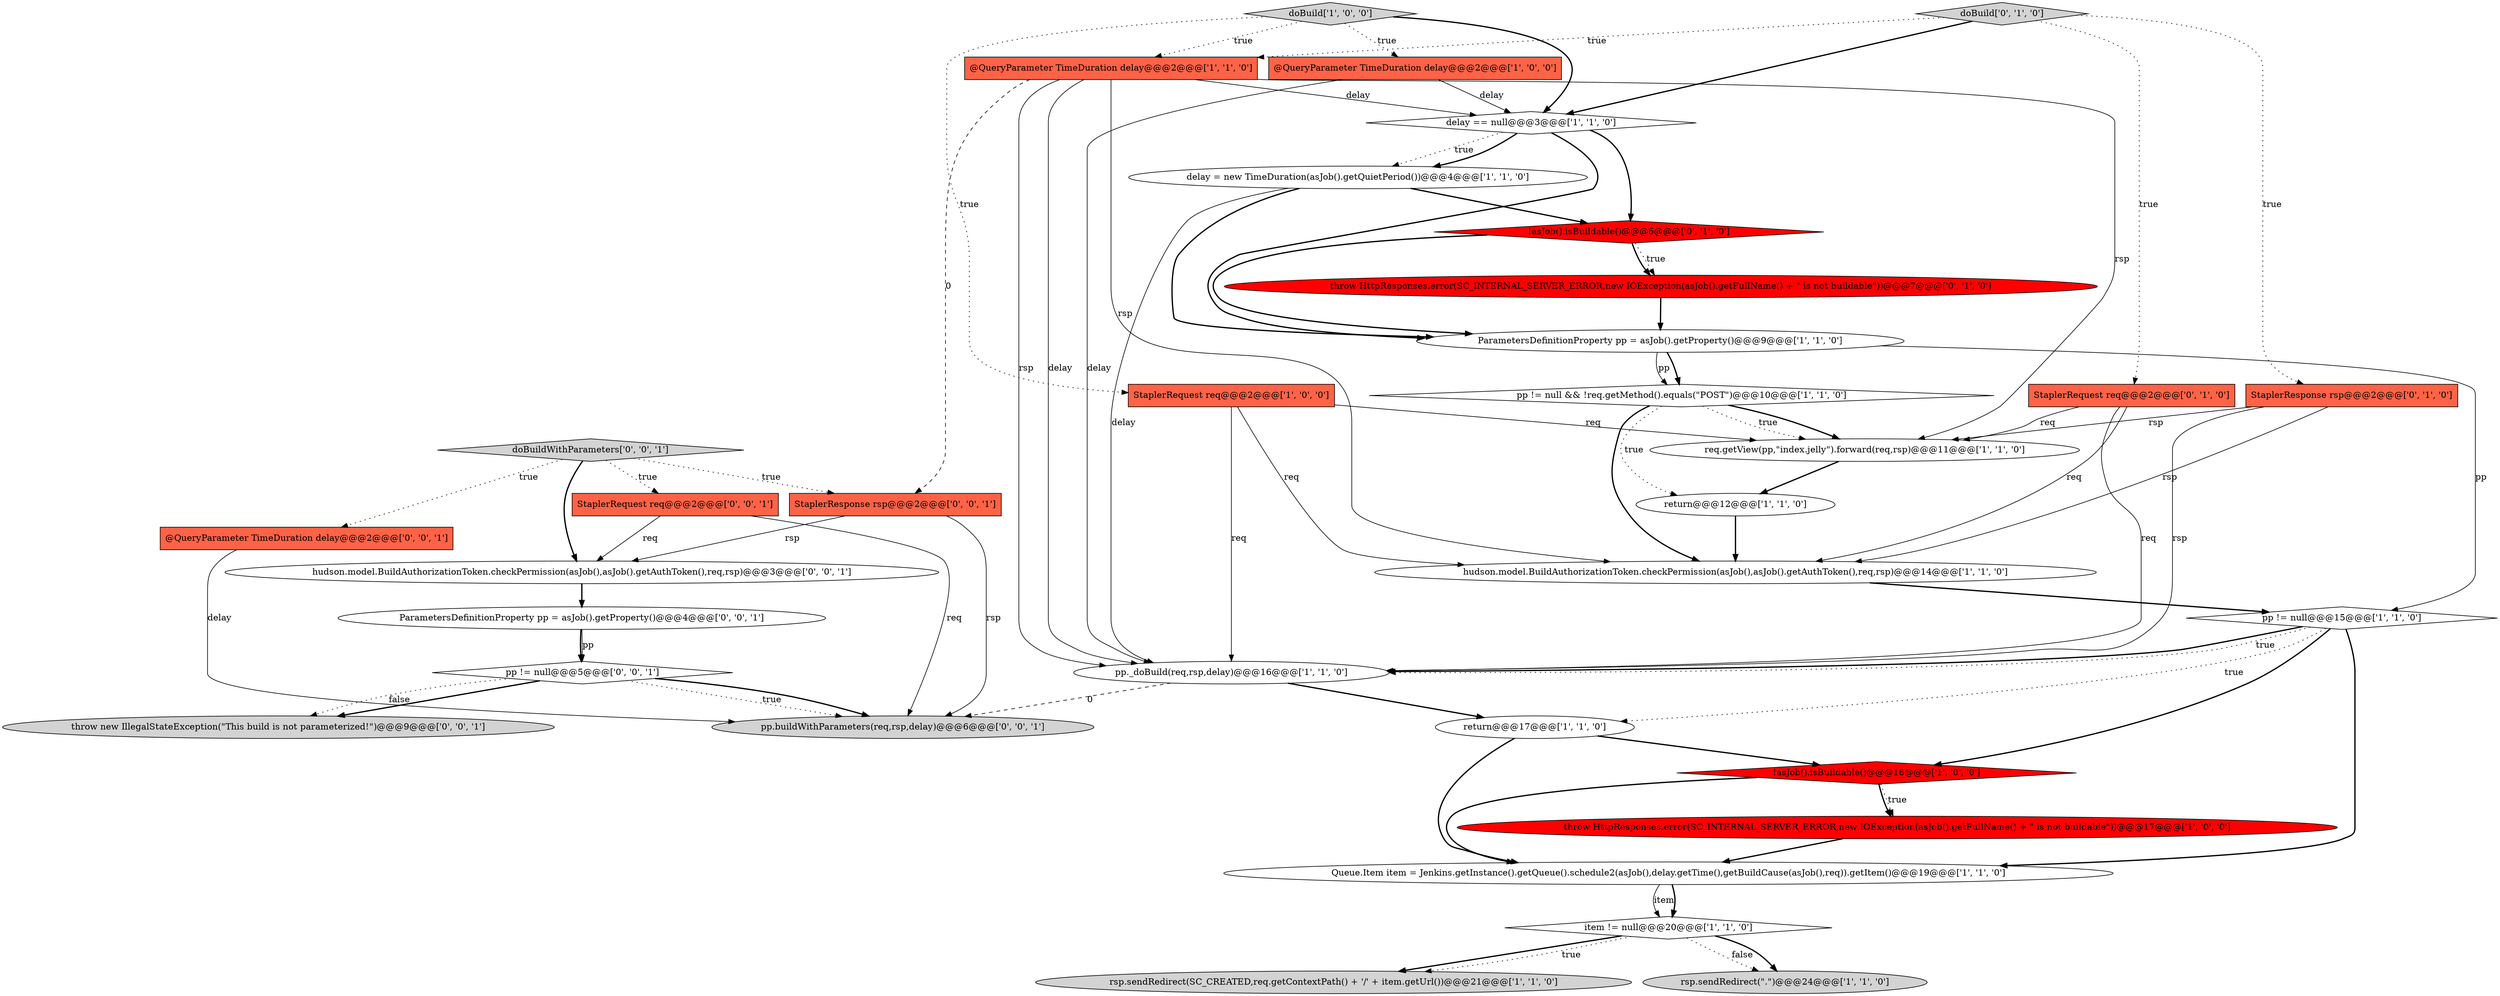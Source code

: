 digraph {
6 [style = filled, label = "hudson.model.BuildAuthorizationToken.checkPermission(asJob(),asJob().getAuthToken(),req,rsp)@@@14@@@['1', '1', '0']", fillcolor = white, shape = ellipse image = "AAA0AAABBB1BBB"];
7 [style = filled, label = "rsp.sendRedirect(SC_CREATED,req.getContextPath() + '/' + item.getUrl())@@@21@@@['1', '1', '0']", fillcolor = lightgray, shape = ellipse image = "AAA0AAABBB1BBB"];
11 [style = filled, label = "@QueryParameter TimeDuration delay@@@2@@@['1', '0', '0']", fillcolor = tomato, shape = box image = "AAA0AAABBB1BBB"];
27 [style = filled, label = "StaplerRequest req@@@2@@@['0', '0', '1']", fillcolor = tomato, shape = box image = "AAA0AAABBB3BBB"];
15 [style = filled, label = "ParametersDefinitionProperty pp = asJob().getProperty()@@@9@@@['1', '1', '0']", fillcolor = white, shape = ellipse image = "AAA0AAABBB1BBB"];
28 [style = filled, label = "@QueryParameter TimeDuration delay@@@2@@@['0', '0', '1']", fillcolor = tomato, shape = box image = "AAA0AAABBB3BBB"];
22 [style = filled, label = "StaplerRequest req@@@2@@@['0', '1', '0']", fillcolor = tomato, shape = box image = "AAA0AAABBB2BBB"];
23 [style = filled, label = "!asJob().isBuildable()@@@6@@@['0', '1', '0']", fillcolor = red, shape = diamond image = "AAA1AAABBB2BBB"];
14 [style = filled, label = "delay == null@@@3@@@['1', '1', '0']", fillcolor = white, shape = diamond image = "AAA0AAABBB1BBB"];
1 [style = filled, label = "item != null@@@20@@@['1', '1', '0']", fillcolor = white, shape = diamond image = "AAA0AAABBB1BBB"];
0 [style = filled, label = "pp._doBuild(req,rsp,delay)@@@16@@@['1', '1', '0']", fillcolor = white, shape = ellipse image = "AAA0AAABBB1BBB"];
31 [style = filled, label = "StaplerResponse rsp@@@2@@@['0', '0', '1']", fillcolor = tomato, shape = box image = "AAA0AAABBB3BBB"];
16 [style = filled, label = "@QueryParameter TimeDuration delay@@@2@@@['1', '1', '0']", fillcolor = tomato, shape = box image = "AAA0AAABBB1BBB"];
10 [style = filled, label = "doBuild['1', '0', '0']", fillcolor = lightgray, shape = diamond image = "AAA0AAABBB1BBB"];
9 [style = filled, label = "rsp.sendRedirect(\".\")@@@24@@@['1', '1', '0']", fillcolor = lightgray, shape = ellipse image = "AAA0AAABBB1BBB"];
20 [style = filled, label = "doBuild['0', '1', '0']", fillcolor = lightgray, shape = diamond image = "AAA0AAABBB2BBB"];
26 [style = filled, label = "hudson.model.BuildAuthorizationToken.checkPermission(asJob(),asJob().getAuthToken(),req,rsp)@@@3@@@['0', '0', '1']", fillcolor = white, shape = ellipse image = "AAA0AAABBB3BBB"];
33 [style = filled, label = "pp.buildWithParameters(req,rsp,delay)@@@6@@@['0', '0', '1']", fillcolor = lightgray, shape = ellipse image = "AAA0AAABBB3BBB"];
12 [style = filled, label = "delay = new TimeDuration(asJob().getQuietPeriod())@@@4@@@['1', '1', '0']", fillcolor = white, shape = ellipse image = "AAA0AAABBB1BBB"];
13 [style = filled, label = "return@@@12@@@['1', '1', '0']", fillcolor = white, shape = ellipse image = "AAA0AAABBB1BBB"];
8 [style = filled, label = "pp != null@@@15@@@['1', '1', '0']", fillcolor = white, shape = diamond image = "AAA0AAABBB1BBB"];
24 [style = filled, label = "throw HttpResponses.error(SC_INTERNAL_SERVER_ERROR,new IOException(asJob().getFullName() + \" is not buildable\"))@@@7@@@['0', '1', '0']", fillcolor = red, shape = ellipse image = "AAA1AAABBB2BBB"];
29 [style = filled, label = "throw new IllegalStateException(\"This build is not parameterized!\")@@@9@@@['0', '0', '1']", fillcolor = lightgray, shape = ellipse image = "AAA0AAABBB3BBB"];
4 [style = filled, label = "!asJob().isBuildable()@@@16@@@['1', '0', '0']", fillcolor = red, shape = diamond image = "AAA1AAABBB1BBB"];
3 [style = filled, label = "return@@@17@@@['1', '1', '0']", fillcolor = white, shape = ellipse image = "AAA0AAABBB1BBB"];
32 [style = filled, label = "pp != null@@@5@@@['0', '0', '1']", fillcolor = white, shape = diamond image = "AAA0AAABBB3BBB"];
5 [style = filled, label = "StaplerRequest req@@@2@@@['1', '0', '0']", fillcolor = tomato, shape = box image = "AAA0AAABBB1BBB"];
18 [style = filled, label = "throw HttpResponses.error(SC_INTERNAL_SERVER_ERROR,new IOException(asJob().getFullName() + \" is not buildable\"))@@@17@@@['1', '0', '0']", fillcolor = red, shape = ellipse image = "AAA1AAABBB1BBB"];
17 [style = filled, label = "req.getView(pp,\"index.jelly\").forward(req,rsp)@@@11@@@['1', '1', '0']", fillcolor = white, shape = ellipse image = "AAA0AAABBB1BBB"];
21 [style = filled, label = "StaplerResponse rsp@@@2@@@['0', '1', '0']", fillcolor = tomato, shape = box image = "AAA0AAABBB2BBB"];
19 [style = filled, label = "Queue.Item item = Jenkins.getInstance().getQueue().schedule2(asJob(),delay.getTime(),getBuildCause(asJob(),req)).getItem()@@@19@@@['1', '1', '0']", fillcolor = white, shape = ellipse image = "AAA0AAABBB1BBB"];
25 [style = filled, label = "doBuildWithParameters['0', '0', '1']", fillcolor = lightgray, shape = diamond image = "AAA0AAABBB3BBB"];
30 [style = filled, label = "ParametersDefinitionProperty pp = asJob().getProperty()@@@4@@@['0', '0', '1']", fillcolor = white, shape = ellipse image = "AAA0AAABBB3BBB"];
2 [style = filled, label = "pp != null && !req.getMethod().equals(\"POST\")@@@10@@@['1', '1', '0']", fillcolor = white, shape = diamond image = "AAA0AAABBB1BBB"];
2->17 [style = bold, label=""];
0->3 [style = bold, label=""];
4->18 [style = dotted, label="true"];
15->2 [style = bold, label=""];
14->12 [style = dotted, label="true"];
16->31 [style = dashed, label="0"];
16->17 [style = solid, label="rsp"];
10->14 [style = bold, label=""];
5->0 [style = solid, label="req"];
25->31 [style = dotted, label="true"];
2->6 [style = bold, label=""];
8->19 [style = bold, label=""];
2->17 [style = dotted, label="true"];
15->8 [style = solid, label="pp"];
1->9 [style = dotted, label="false"];
16->0 [style = solid, label="rsp"];
30->32 [style = solid, label="pp"];
12->15 [style = bold, label=""];
4->19 [style = bold, label=""];
18->19 [style = bold, label=""];
23->15 [style = bold, label=""];
30->32 [style = bold, label=""];
5->17 [style = solid, label="req"];
25->28 [style = dotted, label="true"];
4->18 [style = bold, label=""];
20->21 [style = dotted, label="true"];
16->14 [style = solid, label="delay"];
16->0 [style = solid, label="delay"];
31->33 [style = solid, label="rsp"];
20->14 [style = bold, label=""];
10->5 [style = dotted, label="true"];
3->4 [style = bold, label=""];
1->7 [style = bold, label=""];
8->3 [style = dotted, label="true"];
32->33 [style = dotted, label="true"];
1->9 [style = bold, label=""];
32->33 [style = bold, label=""];
21->17 [style = solid, label="rsp"];
26->30 [style = bold, label=""];
1->7 [style = dotted, label="true"];
19->1 [style = solid, label="item"];
22->17 [style = solid, label="req"];
8->0 [style = bold, label=""];
32->29 [style = bold, label=""];
19->1 [style = bold, label=""];
23->24 [style = bold, label=""];
11->14 [style = solid, label="delay"];
12->0 [style = solid, label="delay"];
22->0 [style = solid, label="req"];
11->0 [style = solid, label="delay"];
22->6 [style = solid, label="req"];
32->29 [style = dotted, label="false"];
10->11 [style = dotted, label="true"];
31->26 [style = solid, label="rsp"];
14->23 [style = bold, label=""];
3->19 [style = bold, label=""];
15->2 [style = solid, label="pp"];
0->33 [style = dashed, label="0"];
14->12 [style = bold, label=""];
6->8 [style = bold, label=""];
25->26 [style = bold, label=""];
21->6 [style = solid, label="rsp"];
8->0 [style = dotted, label="true"];
14->15 [style = bold, label=""];
21->0 [style = solid, label="rsp"];
20->22 [style = dotted, label="true"];
5->6 [style = solid, label="req"];
17->13 [style = bold, label=""];
13->6 [style = bold, label=""];
27->26 [style = solid, label="req"];
16->6 [style = solid, label="rsp"];
25->27 [style = dotted, label="true"];
28->33 [style = solid, label="delay"];
8->4 [style = bold, label=""];
10->16 [style = dotted, label="true"];
27->33 [style = solid, label="req"];
12->23 [style = bold, label=""];
23->24 [style = dotted, label="true"];
2->13 [style = dotted, label="true"];
20->16 [style = dotted, label="true"];
24->15 [style = bold, label=""];
}
